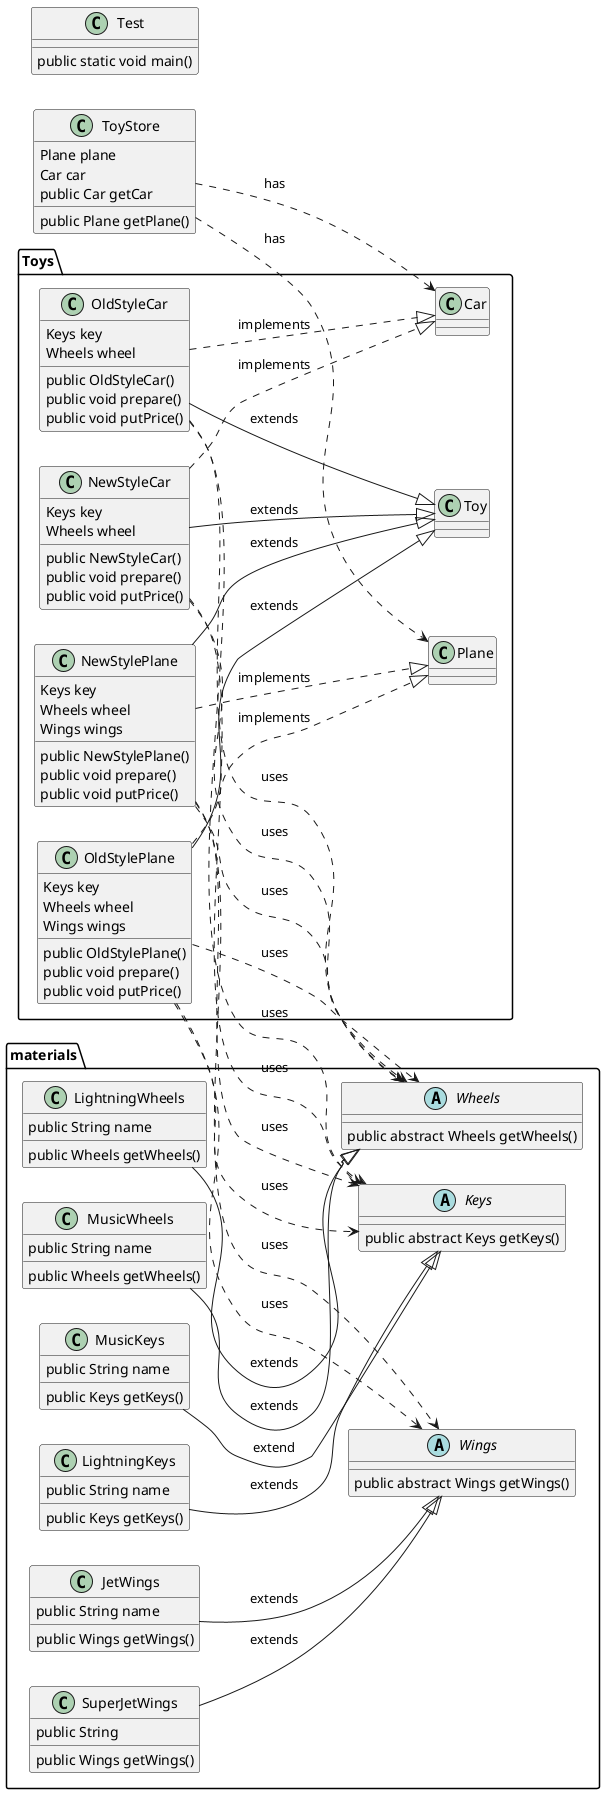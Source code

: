 @startuml

left to right direction
package materials
{
abstract class Keys
{
public abstract Keys getKeys()
}
class MusicKeys
{
public String name
public Keys getKeys()
}
class LightningKeys
{
public String name
public Keys getKeys()
}
abstract class Wheels
{
public abstract Wheels getWheels()
}
class LightningWheels
{
public String name
public Wheels getWheels()
}
class MusicWheels
{
public String name
 public Wheels getWheels()
}

abstract class Wings
{
 public abstract Wings getWings()
}
class JetWings
{
public String name
public Wings getWings()
}
class SuperJetWings
{
public String
public Wings getWings()
}

}
MusicKeys --|> Keys : extend
LightningKeys --|> Keys : extends
LightningWheels --|> Wheels : extends
MusicWheels --|> Wheels : extends
SuperJetWings --|> Wings : extends
JetWings --|> Wings : extends

package Toys
{
class Toy
{
 
}
 class NewStyleCar
 {
 Keys key
     Wheels wheel
     public NewStyleCar()
     public void prepare()
     public void putPrice()
 }
 class NewStylePlane
 {
 Keys key
     Wheels wheel
     Wings wings
     public NewStylePlane()
     public void prepare()
     public void putPrice()
 }
 class OldStyleCar
 {
  Keys key
      Wheels wheel
      public OldStyleCar()
      public void prepare()
      public void putPrice()
 }
 class OldStylePlane
 {
 Keys key
      Wheels wheel
      Wings wings
      public OldStylePlane()
      public void prepare()
      public void putPrice()
 }
 class Car 
 {
 }
 class Plane 
 {
 }
 
}

NewStyleCar --|> Toy : extends
NewStylePlane --|> Toy : extends
OldStylePlane --|> Toy : extends
OldStyleCar --|> Toy : extends
OldStyleCar ..|> Car : implements
NewStyleCar ..|> Car : implements
NewStylePlane ..|> Plane : implements
OldStylePlane ..|> Plane : implements


class ToyStore
{
Plane plane
Car car
public Plane getPlane()
public Car getCar
}

ToyStore ..> Car : has
ToyStore ..> Plane : has

class Test
{
public static void main()
}


NewStyleCar ..> Keys : uses
NewStylePlane ..> Keys : uses
OldStylePlane ..> Keys : uses
OldStyleCar ..> Keys : uses

NewStyleCar ..> Wheels : uses
NewStylePlane ..> Wheels : uses
OldStyleCar ..> Wheels : uses
OldStylePlane ..> Wheels : uses

NewStylePlane ..> Wings : uses
OldStylePlane ..> Wings : uses

@enduml
